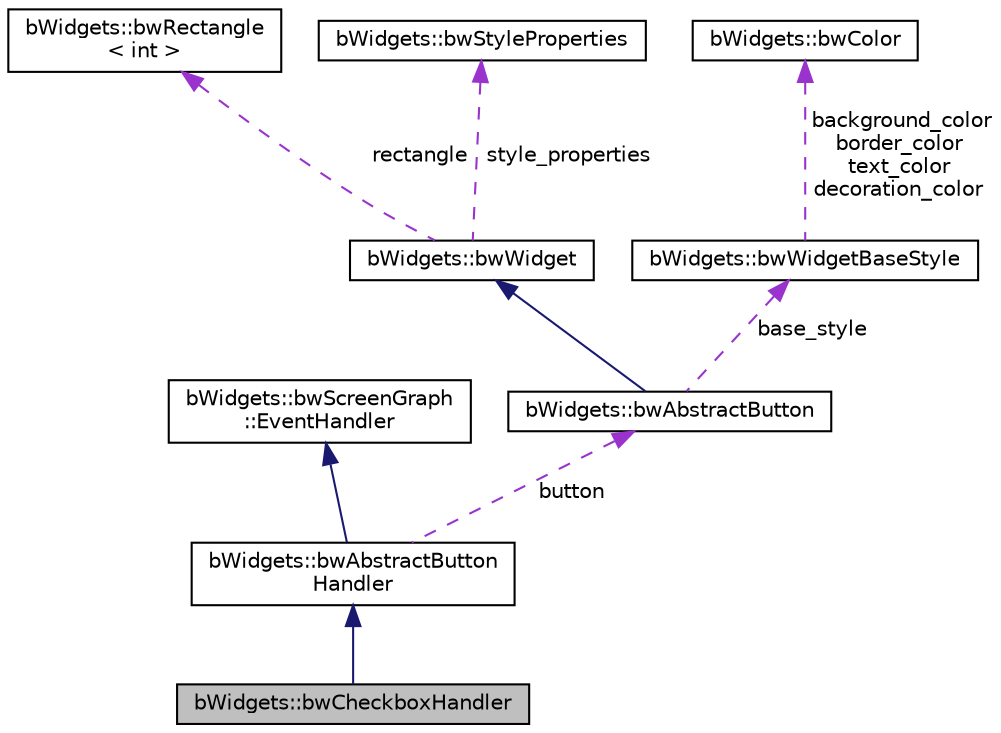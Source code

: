 digraph "bWidgets::bwCheckboxHandler"
{
 // LATEX_PDF_SIZE
  edge [fontname="Helvetica",fontsize="10",labelfontname="Helvetica",labelfontsize="10"];
  node [fontname="Helvetica",fontsize="10",shape=record];
  Node1 [label="bWidgets::bwCheckboxHandler",height=0.2,width=0.4,color="black", fillcolor="grey75", style="filled", fontcolor="black",tooltip=" "];
  Node2 -> Node1 [dir="back",color="midnightblue",fontsize="10",style="solid",fontname="Helvetica"];
  Node2 [label="bWidgets::bwAbstractButton\lHandler",height=0.2,width=0.4,color="black", fillcolor="white", style="filled",URL="$classbWidgets_1_1bwAbstractButtonHandler.html",tooltip=" "];
  Node3 -> Node2 [dir="back",color="midnightblue",fontsize="10",style="solid",fontname="Helvetica"];
  Node3 [label="bWidgets::bwScreenGraph\l::EventHandler",height=0.2,width=0.4,color="black", fillcolor="white", style="filled",URL="$classbWidgets_1_1bwScreenGraph_1_1EventHandler.html",tooltip="API for registering and calling event-listeners."];
  Node4 -> Node2 [dir="back",color="darkorchid3",fontsize="10",style="dashed",label=" button" ,fontname="Helvetica"];
  Node4 [label="bWidgets::bwAbstractButton",height=0.2,width=0.4,color="black", fillcolor="white", style="filled",URL="$classbWidgets_1_1bwAbstractButton.html",tooltip="Base class for button like widgets."];
  Node5 -> Node4 [dir="back",color="midnightblue",fontsize="10",style="solid",fontname="Helvetica"];
  Node5 [label="bWidgets::bwWidget",height=0.2,width=0.4,color="black", fillcolor="white", style="filled",URL="$classbWidgets_1_1bwWidget.html",tooltip="Abstract base class that all widgets derive from."];
  Node6 -> Node5 [dir="back",color="darkorchid3",fontsize="10",style="dashed",label=" rectangle" ,fontname="Helvetica"];
  Node6 [label="bWidgets::bwRectangle\l\< int \>",height=0.2,width=0.4,color="black", fillcolor="white", style="filled",URL="$classbWidgets_1_1bwRectangle.html",tooltip=" "];
  Node7 -> Node5 [dir="back",color="darkorchid3",fontsize="10",style="dashed",label=" style_properties" ,fontname="Helvetica"];
  Node7 [label="bWidgets::bwStyleProperties",height=0.2,width=0.4,color="black", fillcolor="white", style="filled",URL="$classbWidgets_1_1bwStyleProperties.html",tooltip="Manage a list of properties (bwStyleProperty instances)."];
  Node8 -> Node4 [dir="back",color="darkorchid3",fontsize="10",style="dashed",label=" base_style" ,fontname="Helvetica"];
  Node8 [label="bWidgets::bwWidgetBaseStyle",height=0.2,width=0.4,color="black", fillcolor="white", style="filled",URL="$classbWidgets_1_1bwWidgetBaseStyle.html",tooltip="Properties for typical widgets with roundbox corners."];
  Node9 -> Node8 [dir="back",color="darkorchid3",fontsize="10",style="dashed",label=" background_color\nborder_color\ntext_color\ndecoration_color" ,fontname="Helvetica"];
  Node9 [label="bWidgets::bwColor",height=0.2,width=0.4,color="black", fillcolor="white", style="filled",URL="$classbWidgets_1_1bwColor.html",tooltip=" "];
}
